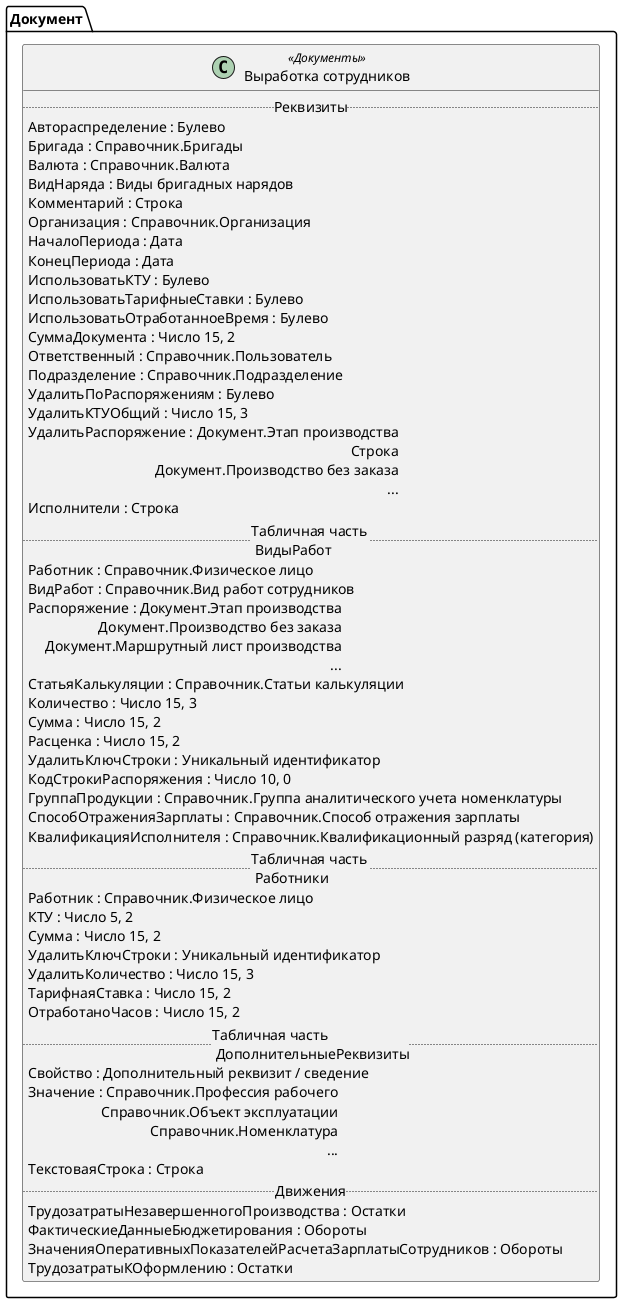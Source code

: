 ﻿@startuml ВыработкаСотрудников
'!include templates.wsd
'..\include templates.wsd
class Документ.ВыработкаСотрудников as "Выработка сотрудников" <<Документы>>
{
..Реквизиты..
Автораспределение : Булево
Бригада : Справочник.Бригады
Валюта : Справочник.Валюта
ВидНаряда : Виды бригадных нарядов
Комментарий : Строка
Организация : Справочник.Организация
НачалоПериода : Дата
КонецПериода : Дата
ИспользоватьКТУ : Булево
ИспользоватьТарифныеСтавки : Булево
ИспользоватьОтработанноеВремя : Булево
СуммаДокумента : Число 15, 2
Ответственный : Справочник.Пользователь
Подразделение : Справочник.Подразделение
УдалитьПоРаспоряжениям : Булево
УдалитьКТУОбщий : Число 15, 3
УдалитьРаспоряжение : Документ.Этап производства\rСтрока\rДокумент.Производство без заказа\r...
Исполнители : Строка
..Табличная часть \n ВидыРабот..
Работник : Справочник.Физическое лицо
ВидРабот : Справочник.Вид работ сотрудников
Распоряжение : Документ.Этап производства\rДокумент.Производство без заказа\rДокумент.Маршрутный лист производства\r...
СтатьяКалькуляции : Справочник.Статьи калькуляции
Количество : Число 15, 3
Сумма : Число 15, 2
Расценка : Число 15, 2
УдалитьКлючСтроки : Уникальный идентификатор
КодСтрокиРаспоряжения : Число 10, 0
ГруппаПродукции : Справочник.Группа аналитического учета номенклатуры
СпособОтраженияЗарплаты : Справочник.Способ отражения зарплаты
КвалификацияИсполнителя : Справочник.Квалификационный разряд (категория)
..Табличная часть \n Работники..
Работник : Справочник.Физическое лицо
КТУ : Число 5, 2
Сумма : Число 15, 2
УдалитьКлючСтроки : Уникальный идентификатор
УдалитьКоличество : Число 15, 3
ТарифнаяСтавка : Число 15, 2
ОтработаноЧасов : Число 15, 2
..Табличная часть \n ДополнительныеРеквизиты..
Свойство : Дополнительный реквизит / сведение
Значение : Справочник.Профессия рабочего\rСправочник.Объект эксплуатации\rСправочник.Номенклатура\r...
ТекстоваяСтрока : Строка
..Движения..
ТрудозатратыНезавершенногоПроизводства : Остатки
ФактическиеДанныеБюджетирования : Обороты
ЗначенияОперативныхПоказателейРасчетаЗарплатыСотрудников : Обороты
ТрудозатратыКОформлению : Остатки
}
@enduml
